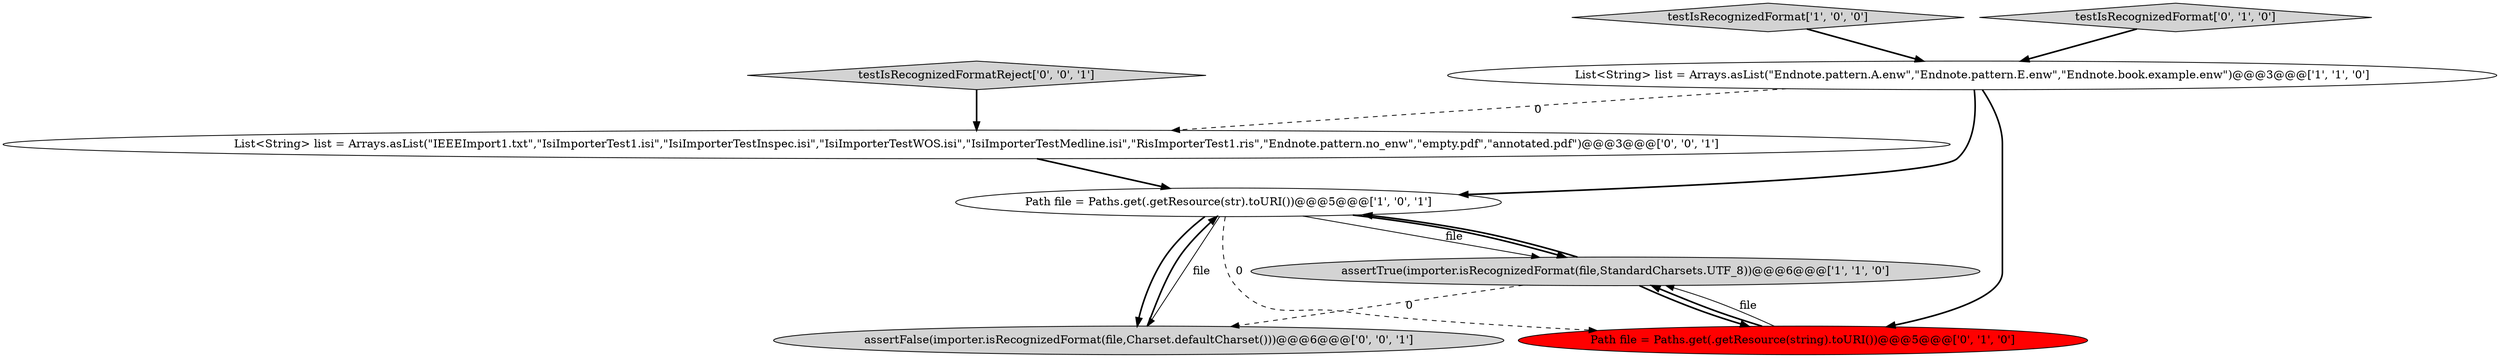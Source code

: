 digraph {
3 [style = filled, label = "testIsRecognizedFormat['1', '0', '0']", fillcolor = lightgray, shape = diamond image = "AAA0AAABBB1BBB"];
1 [style = filled, label = "List<String> list = Arrays.asList(\"Endnote.pattern.A.enw\",\"Endnote.pattern.E.enw\",\"Endnote.book.example.enw\")@@@3@@@['1', '1', '0']", fillcolor = white, shape = ellipse image = "AAA0AAABBB1BBB"];
0 [style = filled, label = "assertTrue(importer.isRecognizedFormat(file,StandardCharsets.UTF_8))@@@6@@@['1', '1', '0']", fillcolor = lightgray, shape = ellipse image = "AAA0AAABBB1BBB"];
6 [style = filled, label = "assertFalse(importer.isRecognizedFormat(file,Charset.defaultCharset()))@@@6@@@['0', '0', '1']", fillcolor = lightgray, shape = ellipse image = "AAA0AAABBB3BBB"];
2 [style = filled, label = "Path file = Paths.get(.getResource(str).toURI())@@@5@@@['1', '0', '1']", fillcolor = white, shape = ellipse image = "AAA0AAABBB1BBB"];
8 [style = filled, label = "testIsRecognizedFormatReject['0', '0', '1']", fillcolor = lightgray, shape = diamond image = "AAA0AAABBB3BBB"];
4 [style = filled, label = "testIsRecognizedFormat['0', '1', '0']", fillcolor = lightgray, shape = diamond image = "AAA0AAABBB2BBB"];
7 [style = filled, label = "List<String> list = Arrays.asList(\"IEEEImport1.txt\",\"IsiImporterTest1.isi\",\"IsiImporterTestInspec.isi\",\"IsiImporterTestWOS.isi\",\"IsiImporterTestMedline.isi\",\"RisImporterTest1.ris\",\"Endnote.pattern.no_enw\",\"empty.pdf\",\"annotated.pdf\")@@@3@@@['0', '0', '1']", fillcolor = white, shape = ellipse image = "AAA0AAABBB3BBB"];
5 [style = filled, label = "Path file = Paths.get(.getResource(string).toURI())@@@5@@@['0', '1', '0']", fillcolor = red, shape = ellipse image = "AAA1AAABBB2BBB"];
1->5 [style = bold, label=""];
2->0 [style = solid, label="file"];
2->5 [style = dashed, label="0"];
1->2 [style = bold, label=""];
2->0 [style = bold, label=""];
4->1 [style = bold, label=""];
2->6 [style = solid, label="file"];
0->6 [style = dashed, label="0"];
1->7 [style = dashed, label="0"];
3->1 [style = bold, label=""];
5->0 [style = bold, label=""];
5->0 [style = solid, label="file"];
7->2 [style = bold, label=""];
2->6 [style = bold, label=""];
0->5 [style = bold, label=""];
8->7 [style = bold, label=""];
0->2 [style = bold, label=""];
6->2 [style = bold, label=""];
}
